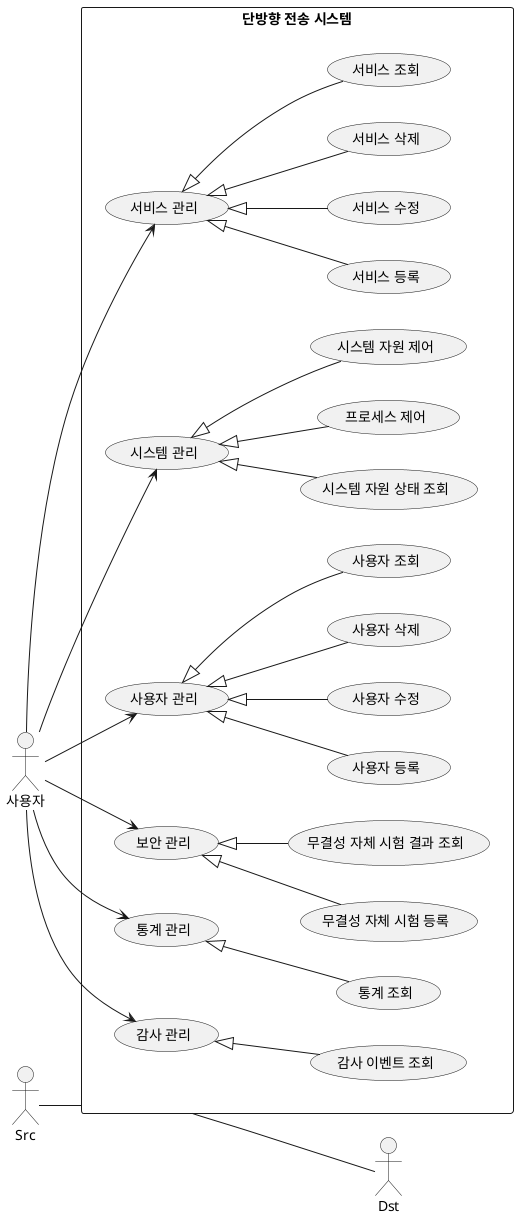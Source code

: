 @startuml
left to right direction

actor "사용자" as User

rectangle "단방향 전송 시스템" as UTGSYS {
    usecase "서비스 관리" as SVCMgmt
    usecase "시스템 관리" as SYSMgmt
    usecase "사용자 관리" as USERMgmt
    usecase "보안 관리" as SECMgmt
    usecase "통계 관리" as STATMgmt
    usecase "감사 관리" as AUDITMgmt

    usecase "서비스 등록" as SVC_Add
    usecase "서비스 수정" as SVC_Mod
    usecase "서비스 삭제" as SVC_Del
    usecase "서비스 조회" as SVC_Show

    usecase "시스템 자원 상태 조회" as SYS_RSRC_Show
    usecase "프로세스 제어" as SYS_PROC_Ctrl
    usecase "시스템 자원 제어" as SYS_RSRC_Ctrl

    usecase "사용자 등록" as USER_Add
    usecase "사용자 수정" as USER_Mod
    usecase "사용자 삭제" as USER_Del
    usecase "사용자 조회" as USER_Show

    usecase "통계 조회" as STAT_Show

    usecase "감사 이벤트 조회" as AUDIT_Show

    usecase "무결성 자체 시험 등록" as SEC_TEST_Add
    usecase "무결성 자체 시험 결과 조회" as SEC_TEST_RESULT_Show
}

User --> SVCMgmt
User --> SYSMgmt
User --> USERMgmt
User --> SECMgmt
User --> STATMgmt
User --> AUDITMgmt

SVCMgmt <|-- SVC_Add
SVCMgmt <|-- SVC_Mod
SVCMgmt <|-- SVC_Del
SVCMgmt <|-- SVC_Show

SYSMgmt <|-- SYS_RSRC_Show
SYSMgmt <|-- SYS_PROC_Ctrl
SYSMgmt <|-- SYS_RSRC_Ctrl

USERMgmt <|-- USER_Add
USERMgmt <|-- USER_Mod
USERMgmt <|-- USER_Del
USERMgmt <|-- USER_Show

STATMgmt <|-- STAT_Show

AUDITMgmt <|-- AUDIT_Show

SECMgmt <|-- SEC_TEST_Add
SECMgmt <|-- SEC_TEST_RESULT_Show

Src -- UTGSYS
UTGSYS -down- Dst

@enduml